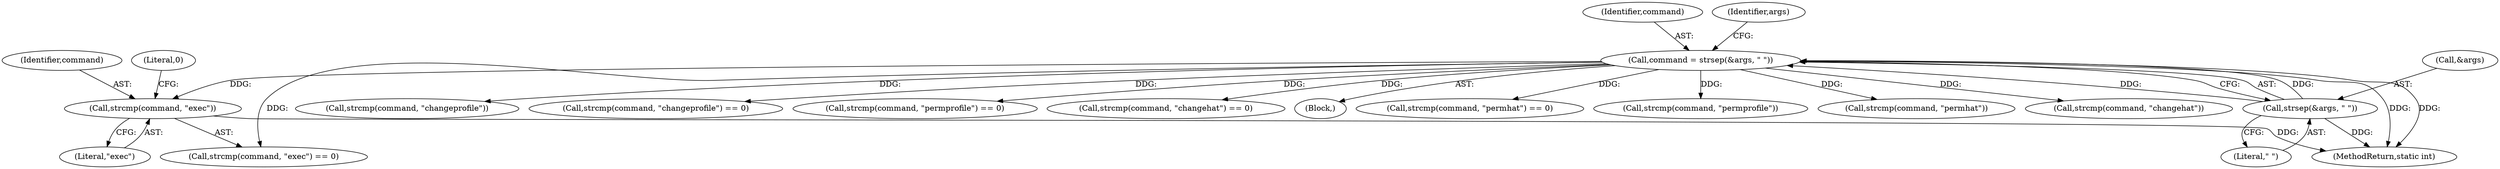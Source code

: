 digraph "0_linux_30a46a4647fd1df9cf52e43bf467f0d9265096ca@pointer" {
"1000270" [label="(Call,strcmp(command, \"exec\"))"];
"1000160" [label="(Call,command = strsep(&args, \" \"))"];
"1000162" [label="(Call,strsep(&args, \" \"))"];
"1000271" [label="(Identifier,command)"];
"1000165" [label="(Literal,\" \")"];
"1000273" [label="(Literal,0)"];
"1000269" [label="(Call,strcmp(command, \"exec\") == 0)"];
"1000230" [label="(Call,strcmp(command, \"changeprofile\"))"];
"1000229" [label="(Call,strcmp(command, \"changeprofile\") == 0)"];
"1000245" [label="(Call,strcmp(command, \"permprofile\") == 0)"];
"1000200" [label="(Call,strcmp(command, \"changehat\") == 0)"];
"1000270" [label="(Call,strcmp(command, \"exec\"))"];
"1000160" [label="(Call,command = strsep(&args, \" \"))"];
"1000336" [label="(MethodReturn,static int)"];
"1000108" [label="(Block,)"];
"1000215" [label="(Call,strcmp(command, \"permhat\") == 0)"];
"1000246" [label="(Call,strcmp(command, \"permprofile\"))"];
"1000162" [label="(Call,strsep(&args, \" \"))"];
"1000216" [label="(Call,strcmp(command, \"permhat\"))"];
"1000161" [label="(Identifier,command)"];
"1000201" [label="(Call,strcmp(command, \"changehat\"))"];
"1000168" [label="(Identifier,args)"];
"1000272" [label="(Literal,\"exec\")"];
"1000163" [label="(Call,&args)"];
"1000270" -> "1000269"  [label="AST: "];
"1000270" -> "1000272"  [label="CFG: "];
"1000271" -> "1000270"  [label="AST: "];
"1000272" -> "1000270"  [label="AST: "];
"1000273" -> "1000270"  [label="CFG: "];
"1000270" -> "1000336"  [label="DDG: "];
"1000160" -> "1000270"  [label="DDG: "];
"1000160" -> "1000108"  [label="AST: "];
"1000160" -> "1000162"  [label="CFG: "];
"1000161" -> "1000160"  [label="AST: "];
"1000162" -> "1000160"  [label="AST: "];
"1000168" -> "1000160"  [label="CFG: "];
"1000160" -> "1000336"  [label="DDG: "];
"1000160" -> "1000336"  [label="DDG: "];
"1000162" -> "1000160"  [label="DDG: "];
"1000162" -> "1000160"  [label="DDG: "];
"1000160" -> "1000200"  [label="DDG: "];
"1000160" -> "1000201"  [label="DDG: "];
"1000160" -> "1000215"  [label="DDG: "];
"1000160" -> "1000216"  [label="DDG: "];
"1000160" -> "1000229"  [label="DDG: "];
"1000160" -> "1000230"  [label="DDG: "];
"1000160" -> "1000245"  [label="DDG: "];
"1000160" -> "1000246"  [label="DDG: "];
"1000160" -> "1000269"  [label="DDG: "];
"1000162" -> "1000165"  [label="CFG: "];
"1000163" -> "1000162"  [label="AST: "];
"1000165" -> "1000162"  [label="AST: "];
"1000162" -> "1000336"  [label="DDG: "];
}
